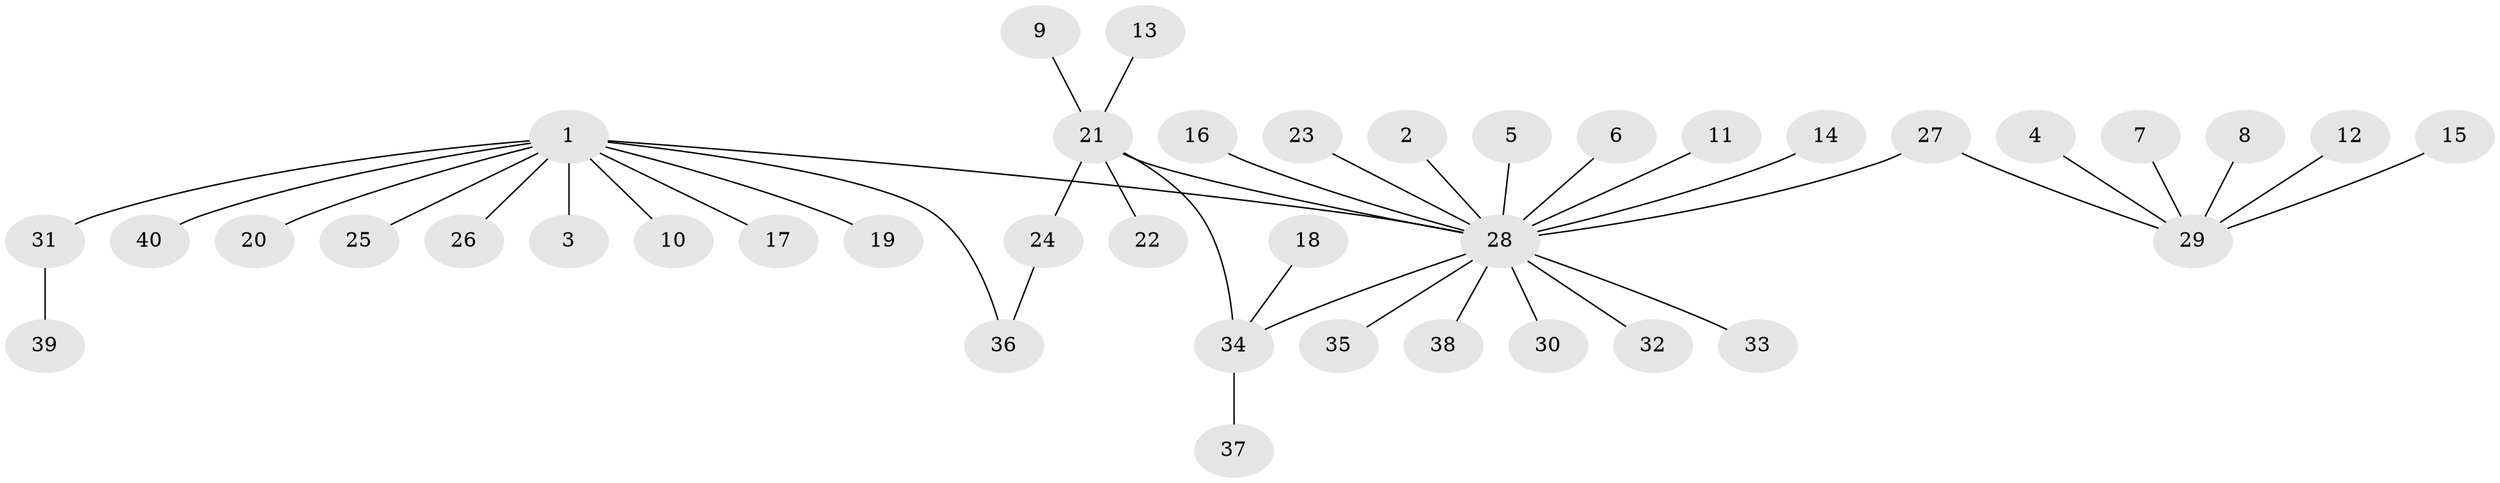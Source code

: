 // original degree distribution, {2: 0.175, 13: 0.0125, 18: 0.0125, 1: 0.6375, 3: 0.0875, 4: 0.0375, 8: 0.0125, 5: 0.0125, 6: 0.0125}
// Generated by graph-tools (version 1.1) at 2025/25/03/09/25 03:25:59]
// undirected, 40 vertices, 41 edges
graph export_dot {
graph [start="1"]
  node [color=gray90,style=filled];
  1;
  2;
  3;
  4;
  5;
  6;
  7;
  8;
  9;
  10;
  11;
  12;
  13;
  14;
  15;
  16;
  17;
  18;
  19;
  20;
  21;
  22;
  23;
  24;
  25;
  26;
  27;
  28;
  29;
  30;
  31;
  32;
  33;
  34;
  35;
  36;
  37;
  38;
  39;
  40;
  1 -- 3 [weight=1.0];
  1 -- 10 [weight=1.0];
  1 -- 17 [weight=1.0];
  1 -- 19 [weight=1.0];
  1 -- 20 [weight=1.0];
  1 -- 25 [weight=1.0];
  1 -- 26 [weight=1.0];
  1 -- 28 [weight=1.0];
  1 -- 31 [weight=1.0];
  1 -- 36 [weight=1.0];
  1 -- 40 [weight=1.0];
  2 -- 28 [weight=1.0];
  4 -- 29 [weight=1.0];
  5 -- 28 [weight=1.0];
  6 -- 28 [weight=1.0];
  7 -- 29 [weight=1.0];
  8 -- 29 [weight=1.0];
  9 -- 21 [weight=1.0];
  11 -- 28 [weight=1.0];
  12 -- 29 [weight=1.0];
  13 -- 21 [weight=1.0];
  14 -- 28 [weight=1.0];
  15 -- 29 [weight=1.0];
  16 -- 28 [weight=1.0];
  18 -- 34 [weight=1.0];
  21 -- 22 [weight=1.0];
  21 -- 24 [weight=1.0];
  21 -- 28 [weight=1.0];
  21 -- 34 [weight=1.0];
  23 -- 28 [weight=1.0];
  24 -- 36 [weight=1.0];
  27 -- 28 [weight=1.0];
  27 -- 29 [weight=1.0];
  28 -- 30 [weight=1.0];
  28 -- 32 [weight=1.0];
  28 -- 33 [weight=1.0];
  28 -- 34 [weight=1.0];
  28 -- 35 [weight=1.0];
  28 -- 38 [weight=1.0];
  31 -- 39 [weight=1.0];
  34 -- 37 [weight=1.0];
}
